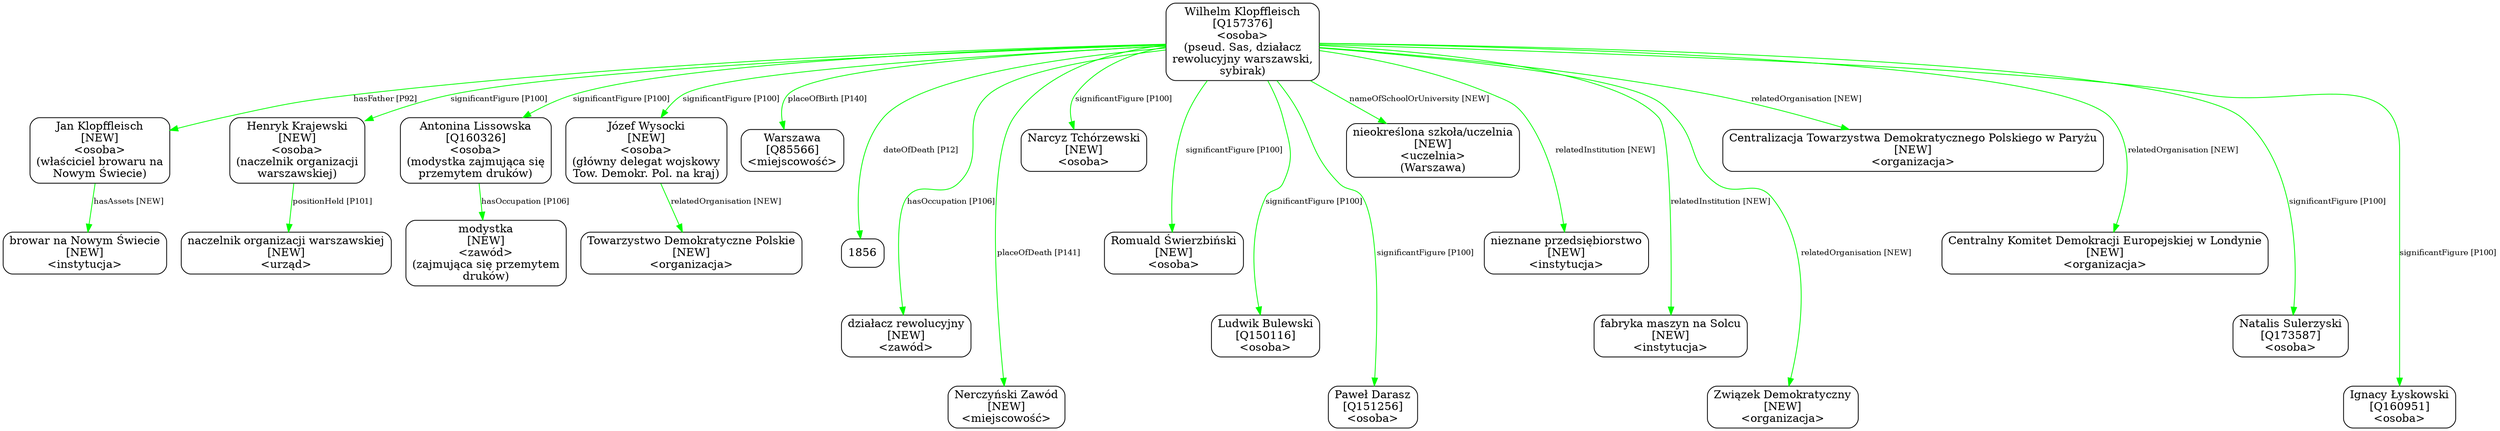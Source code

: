digraph {
	node [shape=box,
		style=rounded
	];
	edge [fontsize=10];
	"Wilhelm Klopffleisch
[Q157376]
<osoba>
(pseud. Sas, działacz
rewolucyjny warszawski,
sybirak)"	[color=black,
		label="Wilhelm Klopffleisch
[Q157376]
<osoba>
(pseud. Sas, działacz
rewolucyjny warszawski,
sybirak)"];
	"Jan Klopffleisch
[NEW]
<osoba>
(właściciel browaru na
Nowym Świecie)"	[color=black,
		label="Jan Klopffleisch
[NEW]
<osoba>
(właściciel browaru na
Nowym Świecie)"];
	"Wilhelm Klopffleisch
[Q157376]
<osoba>
(pseud. Sas, działacz
rewolucyjny warszawski,
sybirak)" -> "Jan Klopffleisch
[NEW]
<osoba>
(właściciel browaru na
Nowym Świecie)"	[color=green,
		label="hasFather [P92]"];
	"Henryk Krajewski
[NEW]
<osoba>
(naczelnik organizacji
warszawskiej)"	[color=black,
		label="Henryk Krajewski
[NEW]
<osoba>
(naczelnik organizacji
warszawskiej)"];
	"Wilhelm Klopffleisch
[Q157376]
<osoba>
(pseud. Sas, działacz
rewolucyjny warszawski,
sybirak)" -> "Henryk Krajewski
[NEW]
<osoba>
(naczelnik organizacji
warszawskiej)"	[color=green,
		label="significantFigure [P100]"];
	"Antonina Lissowska
[Q160326]
<osoba>
(modystka zajmująca się
przemytem druków)"	[color=black,
		label="Antonina Lissowska
[Q160326]
<osoba>
(modystka zajmująca się
przemytem druków)"];
	"Wilhelm Klopffleisch
[Q157376]
<osoba>
(pseud. Sas, działacz
rewolucyjny warszawski,
sybirak)" -> "Antonina Lissowska
[Q160326]
<osoba>
(modystka zajmująca się
przemytem druków)"	[color=green,
		label="significantFigure [P100]"];
	"Józef Wysocki
[NEW]
<osoba>
(główny delegat wojskowy
Tow. Demokr. Pol. na kraj)"	[color=black,
		label="Józef Wysocki
[NEW]
<osoba>
(główny delegat wojskowy
Tow. Demokr. Pol. na kraj)"];
	"Wilhelm Klopffleisch
[Q157376]
<osoba>
(pseud. Sas, działacz
rewolucyjny warszawski,
sybirak)" -> "Józef Wysocki
[NEW]
<osoba>
(główny delegat wojskowy
Tow. Demokr. Pol. na kraj)"	[color=green,
		label="significantFigure [P100]"];
	"Wilhelm Klopffleisch
[Q157376]
<osoba>
(pseud. Sas, działacz
rewolucyjny warszawski,
sybirak)" -> "Warszawa
[Q85566]
<miejscowość>"	[color=green,
		label="placeOfBirth [P140]",
		minlen=1];
	"Wilhelm Klopffleisch
[Q157376]
<osoba>
(pseud. Sas, działacz
rewolucyjny warszawski,
sybirak)" -> 1856	[color=green,
		label="dateOfDeath [P12]",
		minlen=2];
	"Wilhelm Klopffleisch
[Q157376]
<osoba>
(pseud. Sas, działacz
rewolucyjny warszawski,
sybirak)" -> "działacz rewolucyjny
[NEW]
<zawód>"	[color=green,
		label="hasOccupation [P106]",
		minlen=3];
	"Wilhelm Klopffleisch
[Q157376]
<osoba>
(pseud. Sas, działacz
rewolucyjny warszawski,
sybirak)" -> "Nerczyński Zawód
[NEW]
<miejscowość>"	[color=green,
		label="placeOfDeath [P141]",
		minlen=4];
	"Wilhelm Klopffleisch
[Q157376]
<osoba>
(pseud. Sas, działacz
rewolucyjny warszawski,
sybirak)" -> "Narcyz Tchórzewski
[NEW]
<osoba>"	[color=green,
		label="significantFigure [P100]",
		minlen=1];
	"Wilhelm Klopffleisch
[Q157376]
<osoba>
(pseud. Sas, działacz
rewolucyjny warszawski,
sybirak)" -> "Romuald Świerzbiński
[NEW]
<osoba>"	[color=green,
		label="significantFigure [P100]",
		minlen=2];
	"Wilhelm Klopffleisch
[Q157376]
<osoba>
(pseud. Sas, działacz
rewolucyjny warszawski,
sybirak)" -> "Ludwik Bulewski
[Q150116]
<osoba>"	[color=green,
		label="significantFigure [P100]",
		minlen=3];
	"Wilhelm Klopffleisch
[Q157376]
<osoba>
(pseud. Sas, działacz
rewolucyjny warszawski,
sybirak)" -> "Paweł Darasz
[Q151256]
<osoba>"	[color=green,
		label="significantFigure [P100]",
		minlen=4];
	"Wilhelm Klopffleisch
[Q157376]
<osoba>
(pseud. Sas, działacz
rewolucyjny warszawski,
sybirak)" -> "nieokreślona szkoła/uczelnia
[NEW]
<uczelnia>
(Warszawa)"	[color=green,
		label="nameOfSchoolOrUniversity [NEW]",
		minlen=1];
	"Wilhelm Klopffleisch
[Q157376]
<osoba>
(pseud. Sas, działacz
rewolucyjny warszawski,
sybirak)" -> "nieznane przedsiębiorstwo
[NEW]
<instytucja>"	[color=green,
		label="relatedInstitution [NEW]",
		minlen=2];
	"Wilhelm Klopffleisch
[Q157376]
<osoba>
(pseud. Sas, działacz
rewolucyjny warszawski,
sybirak)" -> "fabryka maszyn na Solcu
[NEW]
<instytucja>"	[color=green,
		label="relatedInstitution [NEW]",
		minlen=3];
	"Wilhelm Klopffleisch
[Q157376]
<osoba>
(pseud. Sas, działacz
rewolucyjny warszawski,
sybirak)" -> "Związek Demokratyczny
[NEW]
<organizacja>"	[color=green,
		label="relatedOrganisation [NEW]",
		minlen=4];
	"Wilhelm Klopffleisch
[Q157376]
<osoba>
(pseud. Sas, działacz
rewolucyjny warszawski,
sybirak)" -> "Centralizacja Towarzystwa Demokratycznego Polskiego w Paryżu
[NEW]
<organizacja>"	[color=green,
		label="relatedOrganisation [NEW]",
		minlen=1];
	"Wilhelm Klopffleisch
[Q157376]
<osoba>
(pseud. Sas, działacz
rewolucyjny warszawski,
sybirak)" -> "Centralny Komitet Demokracji Europejskiej w Londynie
[NEW]
<organizacja>"	[color=green,
		label="relatedOrganisation [NEW]",
		minlen=2];
	"Wilhelm Klopffleisch
[Q157376]
<osoba>
(pseud. Sas, działacz
rewolucyjny warszawski,
sybirak)" -> "Natalis Sulerzyski
[Q173587]
<osoba>"	[color=green,
		label="significantFigure [P100]",
		minlen=3];
	"Wilhelm Klopffleisch
[Q157376]
<osoba>
(pseud. Sas, działacz
rewolucyjny warszawski,
sybirak)" -> "Ignacy Łyskowski
[Q160951]
<osoba>"	[color=green,
		label="significantFigure [P100]",
		minlen=4];
	"Jan Klopffleisch
[NEW]
<osoba>
(właściciel browaru na
Nowym Świecie)" -> "browar na Nowym Świecie
[NEW]
<instytucja>"	[color=green,
		label="hasAssets [NEW]",
		minlen=1];
	"Henryk Krajewski
[NEW]
<osoba>
(naczelnik organizacji
warszawskiej)" -> "naczelnik organizacji warszawskiej
[NEW]
<urząd>"	[color=green,
		label="positionHeld [P101]",
		minlen=1];
	"Antonina Lissowska
[Q160326]
<osoba>
(modystka zajmująca się
przemytem druków)" -> "modystka
[NEW]
<zawód>
(zajmująca się przemytem
druków)"	[color=green,
		label="hasOccupation [P106]",
		minlen=1];
	"Józef Wysocki
[NEW]
<osoba>
(główny delegat wojskowy
Tow. Demokr. Pol. na kraj)" -> "Towarzystwo Demokratyczne Polskie
[NEW]
<organizacja>"	[color=green,
		label="relatedOrganisation [NEW]",
		minlen=1];
}
